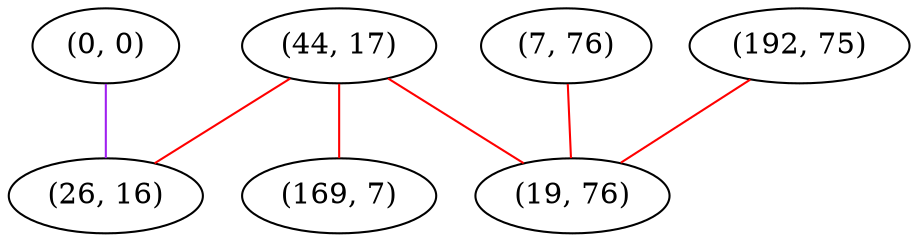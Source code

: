 graph "" {
"(0, 0)";
"(7, 76)";
"(192, 75)";
"(44, 17)";
"(26, 16)";
"(19, 76)";
"(169, 7)";
"(0, 0)" -- "(26, 16)"  [color=purple, key=0, weight=4];
"(7, 76)" -- "(19, 76)"  [color=red, key=0, weight=1];
"(192, 75)" -- "(19, 76)"  [color=red, key=0, weight=1];
"(44, 17)" -- "(26, 16)"  [color=red, key=0, weight=1];
"(44, 17)" -- "(19, 76)"  [color=red, key=0, weight=1];
"(44, 17)" -- "(169, 7)"  [color=red, key=0, weight=1];
}
